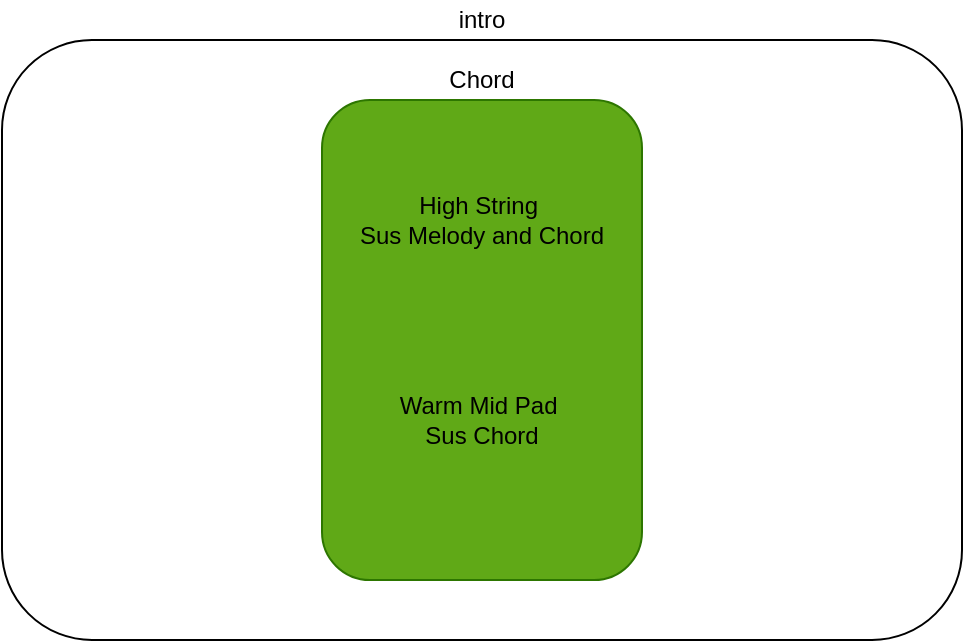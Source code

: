 <mxfile version="13.7.5" type="github"><diagram id="prtHgNgQTEPvFCAcTncT" name="Page-1"><mxGraphModel dx="731" dy="459" grid="1" gridSize="10" guides="1" tooltips="1" connect="1" arrows="1" fold="1" page="1" pageScale="1" pageWidth="827" pageHeight="1169" math="0" shadow="0"><root><mxCell id="0"/><mxCell id="1" parent="0"/><mxCell id="m0RZPSVap7t2fpv9oxeb-20" value="" style="rounded=1;whiteSpace=wrap;html=1;" parent="1" vertex="1"><mxGeometry x="250" y="330" width="480" height="300" as="geometry"/></mxCell><mxCell id="m0RZPSVap7t2fpv9oxeb-14" value="" style="rounded=1;whiteSpace=wrap;html=1;fillColor=#60a917;strokeColor=#2D7600;fontColor=#ffffff;" parent="1" vertex="1"><mxGeometry x="410" y="360" width="160" height="240" as="geometry"/></mxCell><mxCell id="m0RZPSVap7t2fpv9oxeb-15" value="High String&amp;nbsp;&lt;br&gt;Sus Melody and Chord" style="text;html=1;strokeColor=none;fillColor=none;align=center;verticalAlign=middle;whiteSpace=wrap;rounded=0;" parent="1" vertex="1"><mxGeometry x="410" y="410" width="160" height="20" as="geometry"/></mxCell><mxCell id="m0RZPSVap7t2fpv9oxeb-18" value="Chord" style="text;html=1;strokeColor=none;fillColor=none;align=center;verticalAlign=middle;whiteSpace=wrap;rounded=0;" parent="1" vertex="1"><mxGeometry x="470" y="340" width="40" height="20" as="geometry"/></mxCell><mxCell id="m0RZPSVap7t2fpv9oxeb-21" value="intro" style="text;html=1;strokeColor=none;fillColor=none;align=center;verticalAlign=middle;whiteSpace=wrap;rounded=0;" parent="1" vertex="1"><mxGeometry x="455" y="310" width="70" height="20" as="geometry"/></mxCell><mxCell id="96c0r5mzymKeHZaKEaKb-2" value="Warm Mid Pad&amp;nbsp;&lt;br&gt;Sus Chord" style="text;html=1;strokeColor=none;fillColor=none;align=center;verticalAlign=middle;whiteSpace=wrap;rounded=0;" vertex="1" parent="1"><mxGeometry x="410" y="510" width="160" height="20" as="geometry"/></mxCell></root></mxGraphModel></diagram></mxfile>